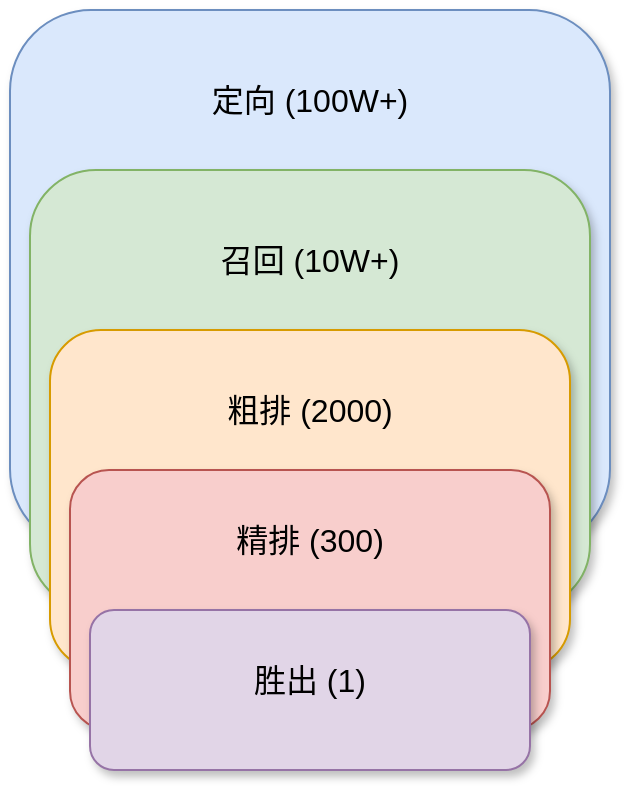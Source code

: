<mxfile version="20.5.1" type="github">
  <diagram id="3s4EllFq1a2cW9zR0A2v" name="Page-1">
    <mxGraphModel dx="786" dy="521" grid="1" gridSize="10" guides="1" tooltips="1" connect="1" arrows="1" fold="1" page="1" pageScale="1" pageWidth="850" pageHeight="1100" math="0" shadow="0">
      <root>
        <mxCell id="0" />
        <mxCell id="1" parent="0" />
        <mxCell id="ADY6lHcSCv6kN29Xq9wK-1" value="" style="rounded=1;whiteSpace=wrap;html=1;fillColor=#dae8fc;strokeColor=#6c8ebf;glass=0;shadow=1;sketch=0;" parent="1" vertex="1">
          <mxGeometry x="120" y="120" width="300" height="270" as="geometry" />
        </mxCell>
        <mxCell id="ADY6lHcSCv6kN29Xq9wK-2" value="" style="rounded=1;whiteSpace=wrap;html=1;fillColor=#d5e8d4;strokeColor=#82b366;glass=0;shadow=1;sketch=0;" parent="1" vertex="1">
          <mxGeometry x="130" y="200" width="280" height="220" as="geometry" />
        </mxCell>
        <mxCell id="ADY6lHcSCv6kN29Xq9wK-3" value="" style="rounded=1;whiteSpace=wrap;html=1;fillColor=#ffe6cc;strokeColor=#d79b00;glass=0;shadow=1;sketch=0;" parent="1" vertex="1">
          <mxGeometry x="140" y="280" width="260" height="170" as="geometry" />
        </mxCell>
        <mxCell id="ADY6lHcSCv6kN29Xq9wK-4" value="" style="rounded=1;whiteSpace=wrap;html=1;fillColor=#f8cecc;strokeColor=#b85450;glass=0;shadow=1;sketch=0;" parent="1" vertex="1">
          <mxGeometry x="150" y="350" width="240" height="130" as="geometry" />
        </mxCell>
        <mxCell id="ADY6lHcSCv6kN29Xq9wK-5" value="" style="rounded=1;whiteSpace=wrap;html=1;fillColor=#e1d5e7;strokeColor=#9673a6;glass=0;shadow=1;sketch=0;" parent="1" vertex="1">
          <mxGeometry x="160" y="420" width="220" height="80" as="geometry" />
        </mxCell>
        <mxCell id="ADY6lHcSCv6kN29Xq9wK-6" value="&lt;font style=&quot;font-size: 16px;&quot;&gt;定向 (100W+)&lt;/font&gt;" style="text;html=1;strokeColor=none;fillColor=none;align=center;verticalAlign=middle;whiteSpace=wrap;rounded=0;shadow=1;glass=0;sketch=0;" parent="1" vertex="1">
          <mxGeometry x="210" y="150" width="120" height="30" as="geometry" />
        </mxCell>
        <mxCell id="ADY6lHcSCv6kN29Xq9wK-7" value="&lt;font style=&quot;font-size: 16px;&quot;&gt;召回 (10W+)&lt;/font&gt;" style="text;html=1;strokeColor=none;fillColor=none;align=center;verticalAlign=middle;whiteSpace=wrap;rounded=0;shadow=1;glass=0;sketch=0;" parent="1" vertex="1">
          <mxGeometry x="210" y="230" width="120" height="30" as="geometry" />
        </mxCell>
        <mxCell id="ADY6lHcSCv6kN29Xq9wK-8" value="&lt;font style=&quot;font-size: 16px;&quot;&gt;粗排 (2000)&lt;/font&gt;" style="text;html=1;strokeColor=none;fillColor=none;align=center;verticalAlign=middle;whiteSpace=wrap;rounded=0;shadow=1;glass=0;sketch=0;" parent="1" vertex="1">
          <mxGeometry x="210" y="305" width="120" height="30" as="geometry" />
        </mxCell>
        <mxCell id="ADY6lHcSCv6kN29Xq9wK-9" value="&lt;font style=&quot;font-size: 16px;&quot;&gt;精排 (300)&lt;/font&gt;" style="text;html=1;strokeColor=none;fillColor=none;align=center;verticalAlign=middle;whiteSpace=wrap;rounded=0;shadow=1;glass=0;sketch=0;" parent="1" vertex="1">
          <mxGeometry x="210" y="370" width="120" height="30" as="geometry" />
        </mxCell>
        <mxCell id="ADY6lHcSCv6kN29Xq9wK-10" value="&lt;font style=&quot;font-size: 16px;&quot;&gt;胜出 (1)&lt;/font&gt;" style="text;html=1;strokeColor=none;fillColor=none;align=center;verticalAlign=middle;whiteSpace=wrap;rounded=0;shadow=1;glass=0;sketch=0;" parent="1" vertex="1">
          <mxGeometry x="210" y="440" width="120" height="30" as="geometry" />
        </mxCell>
      </root>
    </mxGraphModel>
  </diagram>
</mxfile>
